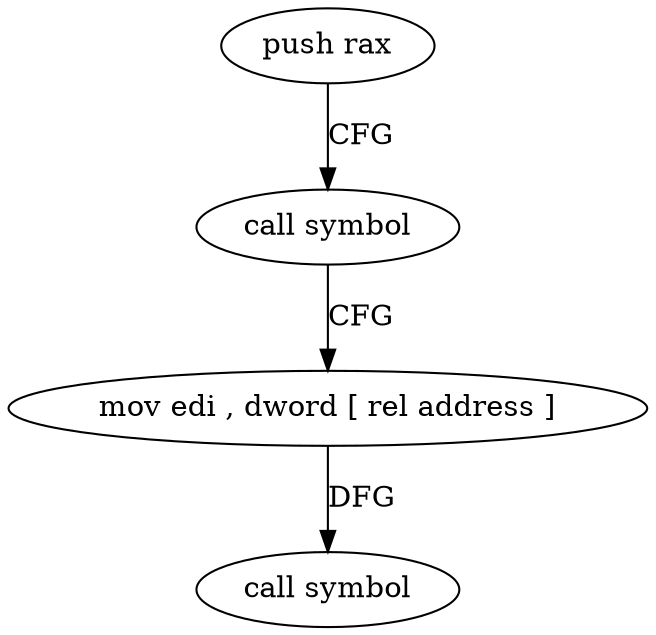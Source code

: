digraph "func" {
"4214640" [label = "push rax" ]
"4214641" [label = "call symbol" ]
"4214646" [label = "mov edi , dword [ rel address ]" ]
"4214652" [label = "call symbol" ]
"4214640" -> "4214641" [ label = "CFG" ]
"4214641" -> "4214646" [ label = "CFG" ]
"4214646" -> "4214652" [ label = "DFG" ]
}
